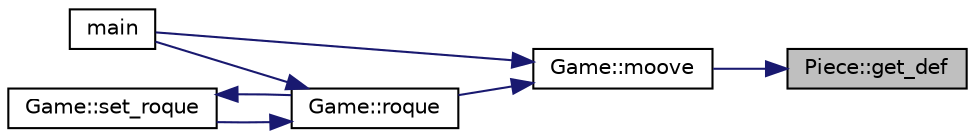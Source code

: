 digraph "Piece::get_def"
{
 // LATEX_PDF_SIZE
  edge [fontname="Helvetica",fontsize="10",labelfontname="Helvetica",labelfontsize="10"];
  node [fontname="Helvetica",fontsize="10",shape=record];
  rankdir="RL";
  Node1 [label="Piece::get_def",height=0.2,width=0.4,color="black", fillcolor="grey75", style="filled", fontcolor="black",tooltip="renvoie le type de pièce"];
  Node1 -> Node2 [dir="back",color="midnightblue",fontsize="10",style="solid",fontname="Helvetica"];
  Node2 [label="Game::moove",height=0.2,width=0.4,color="black", fillcolor="white", style="filled",URL="$d9/d68/classGame.html#a8db1fa47863a7a67ecb06327474d9612",tooltip="gestion du déplacement suite à la saisie du coup doit faire appel aux méthodes de vérification de val..."];
  Node2 -> Node3 [dir="back",color="midnightblue",fontsize="10",style="solid",fontname="Helvetica"];
  Node3 [label="main",height=0.2,width=0.4,color="black", fillcolor="white", style="filled",URL="$dd/d66/echecs_8cpp.html#ae66f6b31b5ad750f1fe042a706a4e3d4",tooltip=" "];
  Node2 -> Node4 [dir="back",color="midnightblue",fontsize="10",style="solid",fontname="Helvetica"];
  Node4 [label="Game::roque",height=0.2,width=0.4,color="black", fillcolor="white", style="filled",URL="$d9/d68/classGame.html#ac6bf6130a938fc687f418e77d5c9aa95",tooltip="si un roque est demandé, il faut spécifier les cases de départ et d'arrivée du roi et de la tour,..."];
  Node4 -> Node3 [dir="back",color="midnightblue",fontsize="10",style="solid",fontname="Helvetica"];
  Node4 -> Node5 [dir="back",color="midnightblue",fontsize="10",style="solid",fontname="Helvetica"];
  Node5 [label="Game::set_roque",height=0.2,width=0.4,color="black", fillcolor="white", style="filled",URL="$d9/d68/classGame.html#abcdda5e3d466a365c84fefaf27a30ece",tooltip="change la valeur de roque_en_cours"];
  Node5 -> Node4 [dir="back",color="midnightblue",fontsize="10",style="solid",fontname="Helvetica"];
}
